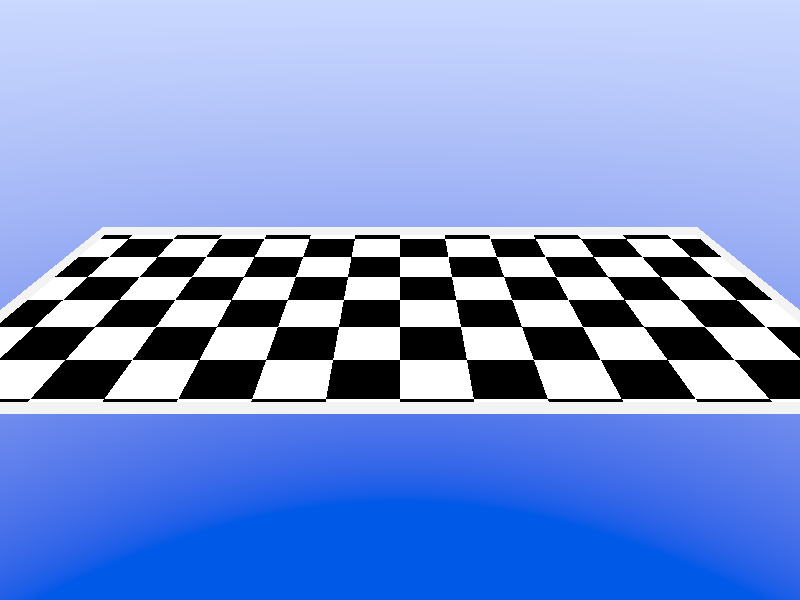 #include "colors.inc"
#include "textures.inc"
// #include "water.inc"
global_settings { 
  max_trace_level 20
}

// camera -----------------------------------------------------------
#declare Cam0 = camera {/*ultra_wide_angle*/ angle 65 
                        location  <0 , 15.0 ,-30.0>
                        look_at   <0 , 0 , 0.0>}
camera{Cam0}
// sun ---------------------------------------------------------------
light_source{<1500,2500,-2500> color White }

// sky ---------------------------------------------------------------------
sky_sphere { pigment { gradient <0,1,0>
                       color_map { [0.00 rgb <0.6,0.7,1.0>]
                                   [0.35 rgb <0.0,0.1,0.8>]
                                   [0.65 rgb <0.0,0.1,0.8>]
                                   [1.00 rgb <0.6,0.7,1.0>] 
                                 } 
                       scale 2         
                     } // end of pigment
           } //end of skysphere -------------------------------------
   
// fog ---------------------------------------------------------------
// fog{fog_type   2   distance 65  color rgb<1,0.99,0.9>
//     fog_offset 0.1 fog_alt  2.0 turbulence 0.2}
//--------------------------------------------------------------------

// swimming pool  ---------------------------------------------------
#declare pool_bottom_xmin=-20;
#declare pool_bottom_xmax=20;
#declare pool_bottom_ymin=-0.0001;
#declare pool_bottom_ymax=0;
#declare pool_bottom_zmin=-10;
#declare pool_bottom_zmax=10;
#declare pool_water_y=0.5;
box {  <pool_bottom_xmin,pool_bottom_ymin,pool_bottom_zmin>,<pool_bottom_xmax,pool_bottom_ymax,pool_bottom_zmax> // bottom
  pigment { checker rgb <0, 0, 0> rgb <1, 1, 1.0> scale 3 }
		finish { reflection 00 ambient 0.1 diffuse 0.8}	}

#declare pool_wall_texture= texture{
  pigment { rgb <0.9, 0.9, 0.9>}
		finish { phong 1.0 phong_size 70 metallic }	

} // end of texture

box {  <pool_bottom_xmin,pool_bottom_ymax,pool_bottom_zmin>,<pool_bottom_xmin+0.1,pool_water_y,pool_bottom_zmax>
  texture{pool_wall_texture}
}
box {  <pool_bottom_xmax-0.1,pool_bottom_ymax,pool_bottom_zmin>,<pool_bottom_xmax,pool_water_y,pool_bottom_zmax>
    texture{pool_wall_texture}
}
box {  <pool_bottom_xmin,pool_bottom_ymax,pool_bottom_zmin>,<pool_bottom_xmax,pool_water_y,pool_bottom_zmin+0.1>
    texture{pool_wall_texture}
} 
box {  <pool_bottom_xmin,pool_bottom_ymax,pool_bottom_zmax-0.1>,<pool_bottom_xmax,pool_water_y,pool_bottom_zmax>
    texture{pool_wall_texture}
}



//--------------------------------------------------------------------

// object{water
//       texture{pigment{ rgbt <0.2, 0.2, 0.2,1> } 

//               finish { ambient 0.05 diffuse 0.55 
//                        brilliance 6.0 phong 0.8 phong_size 120
//                        reflection {0.4,1.0} }
//       }

//       interior{
// 		ior 1.3
// 		dispersion 1.01
// 		fade_distance 4
//   		fade_power 1001
// 	      }

	
// }


